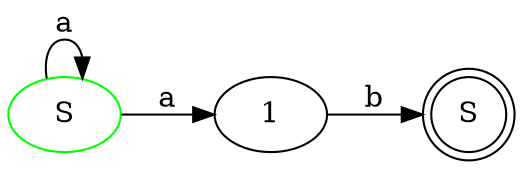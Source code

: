 digraph g
{
    rankdir=LR
    0; 1; 2;
    0[label="S", color="green"];
    2[label="S", shape="doublecircle"];

    0 -> 0[label="a"];
    0 -> 1[label="a"];
    1 -> 2[label="b"];
}